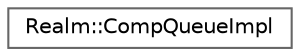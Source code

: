 digraph "Graphical Class Hierarchy"
{
 // LATEX_PDF_SIZE
  bgcolor="transparent";
  edge [fontname=Helvetica,fontsize=10,labelfontname=Helvetica,labelfontsize=10];
  node [fontname=Helvetica,fontsize=10,shape=box,height=0.2,width=0.4];
  rankdir="LR";
  Node0 [id="Node000000",label="Realm::CompQueueImpl",height=0.2,width=0.4,color="grey40", fillcolor="white", style="filled",URL="$classRealm_1_1CompQueueImpl.html",tooltip=" "];
}
